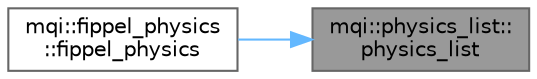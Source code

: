 digraph "mqi::physics_list::physics_list"
{
 // LATEX_PDF_SIZE
  bgcolor="transparent";
  edge [fontname=Helvetica,fontsize=10,labelfontname=Helvetica,labelfontsize=10];
  node [fontname=Helvetica,fontsize=10,shape=box,height=0.2,width=0.4];
  rankdir="RL";
  Node1 [id="Node000001",label="mqi::physics_list::\lphysics_list",height=0.2,width=0.4,color="gray40", fillcolor="grey60", style="filled", fontcolor="black",tooltip="Default constructor."];
  Node1 -> Node2 [id="edge1_Node000001_Node000002",dir="back",color="steelblue1",style="solid",tooltip=" "];
  Node2 [id="Node000002",label="mqi::fippel_physics\l::fippel_physics",height=0.2,width=0.4,color="grey40", fillcolor="white", style="filled",URL="$classmqi_1_1fippel__physics.html#a41b9e0a38d961e86f094bfc8d2b13a5b",tooltip="Constructor with a specified energy cutoff for secondary electrons."];
}
